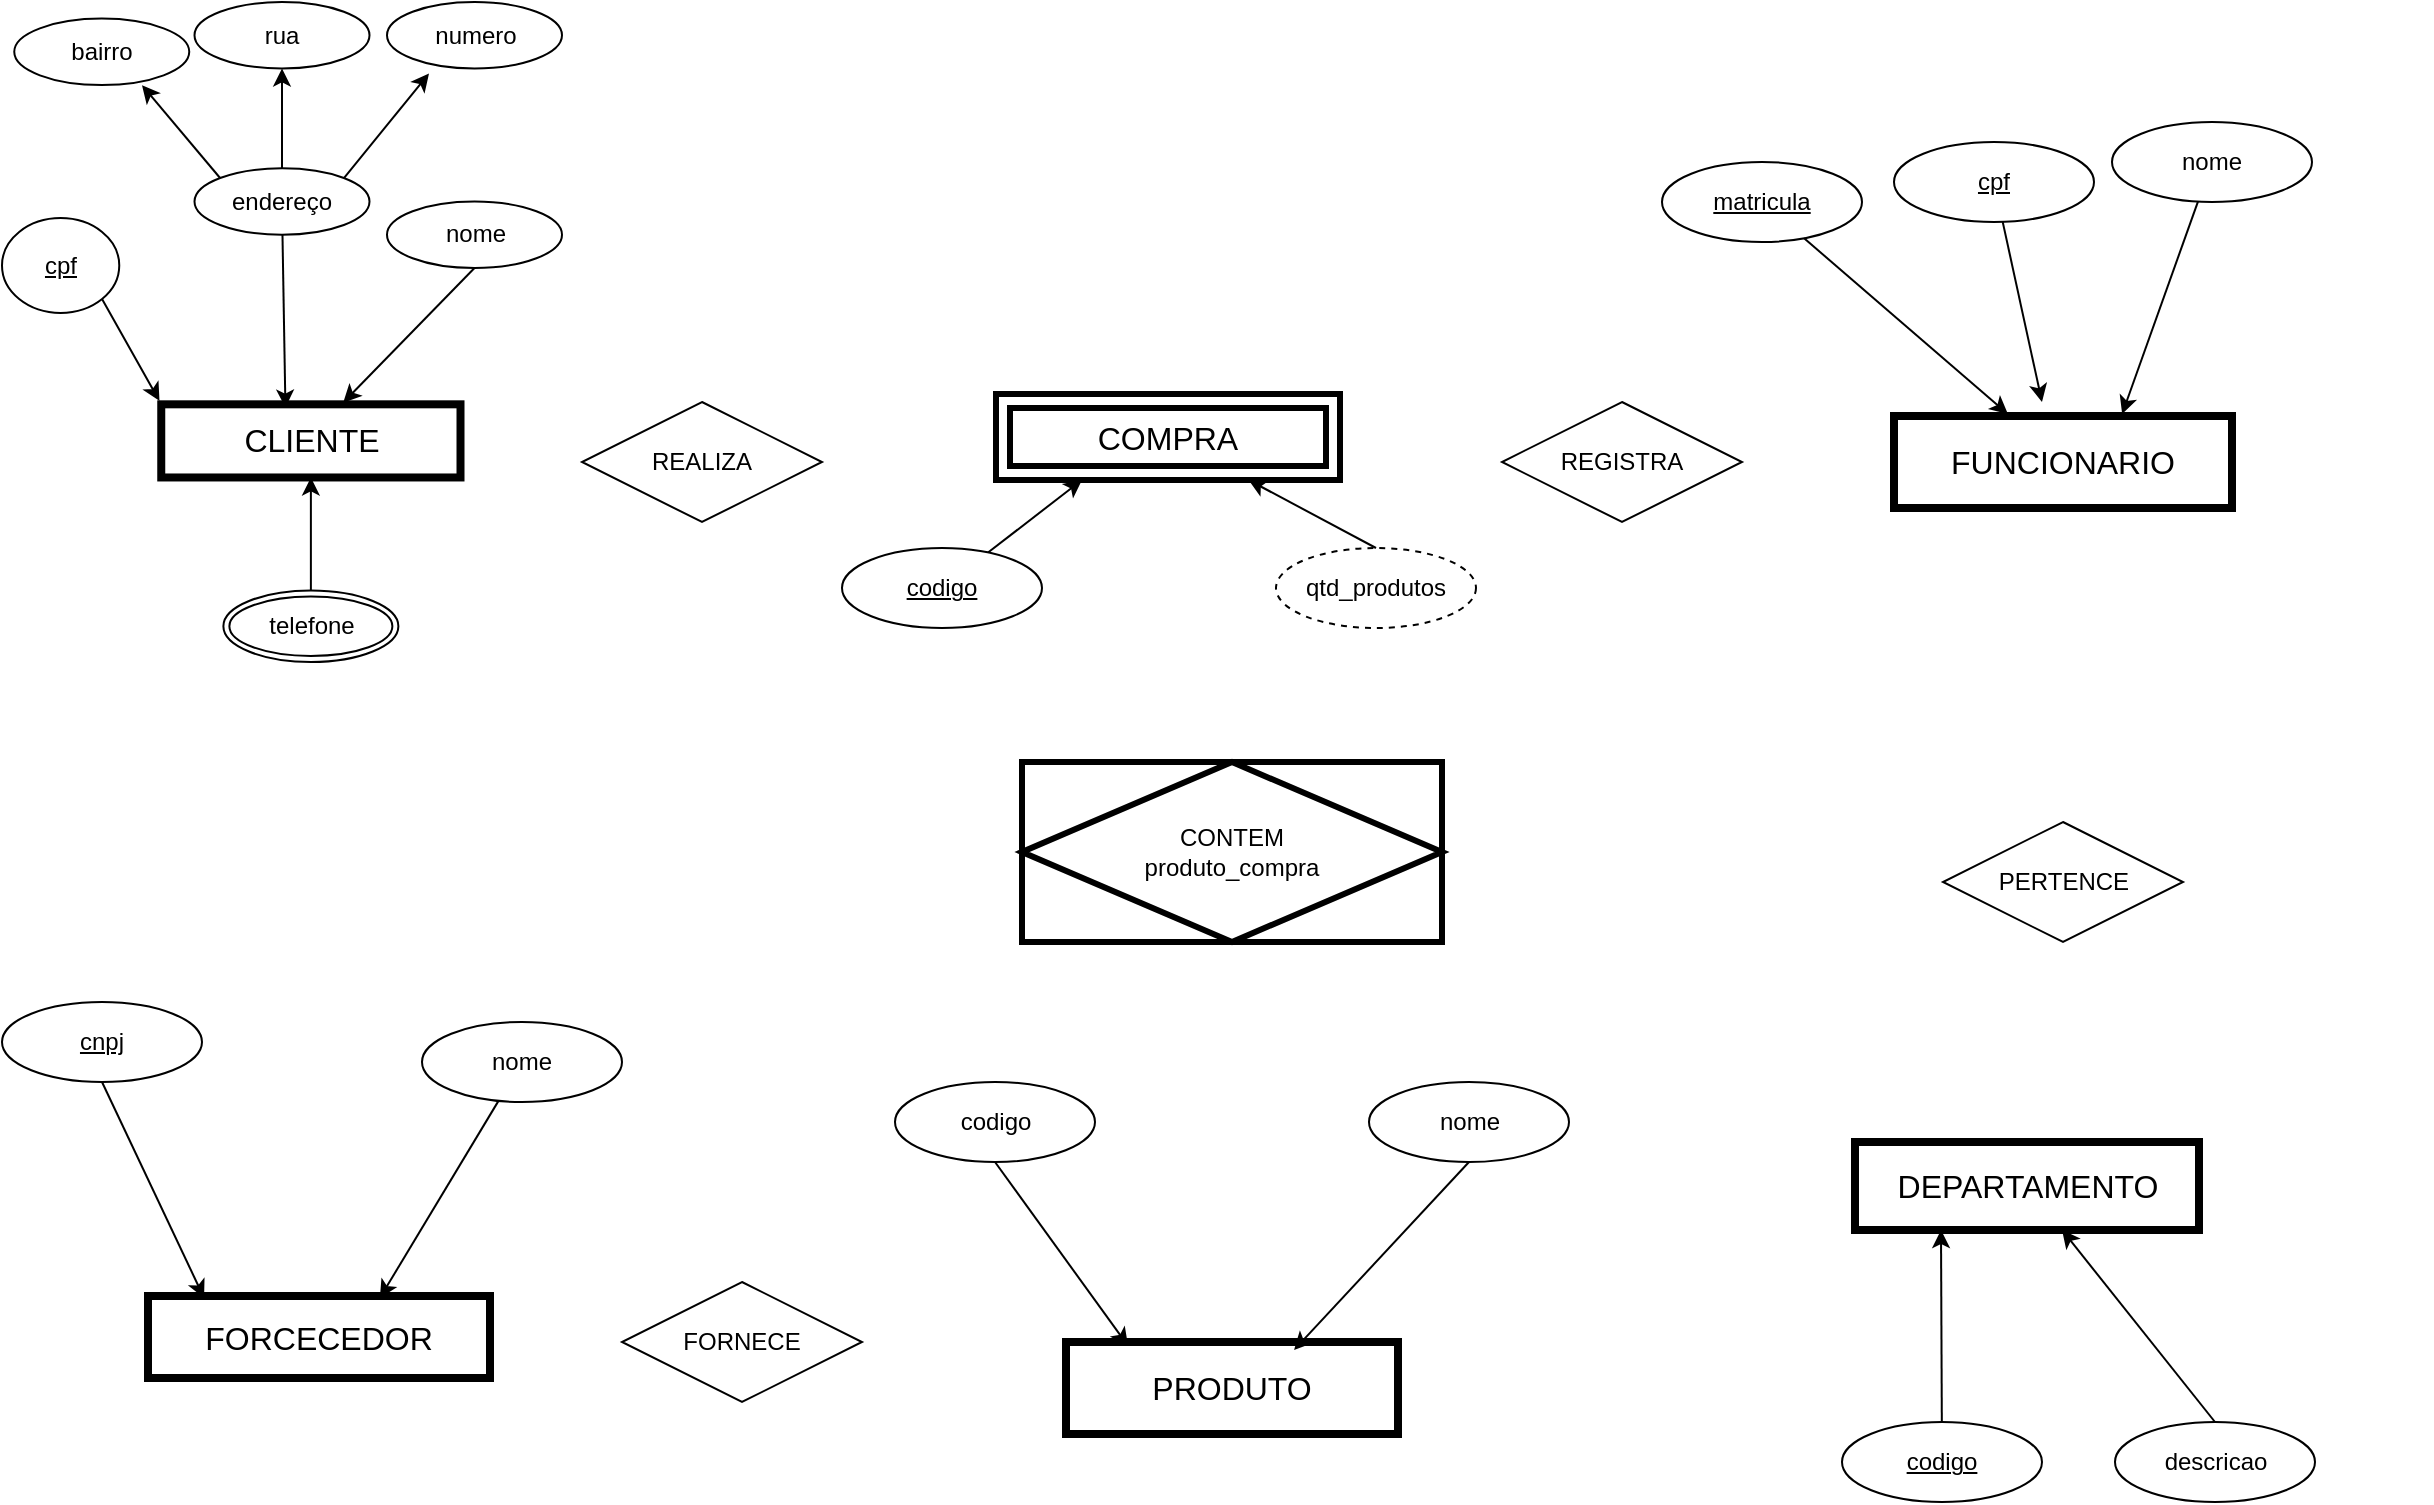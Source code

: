 <mxfile version="22.0.8" type="github">
  <diagram name="Página-1" id="37iL9LiQDWbbj8UAkV65">
    <mxGraphModel dx="2589" dy="2390" grid="1" gridSize="10" guides="1" tooltips="1" connect="0" arrows="0" fold="1" page="1" pageScale="1" pageWidth="1169" pageHeight="827" background="#ffffff" math="1" shadow="0">
      <root>
        <object label="" id="0">
          <mxCell />
        </object>
        <mxCell id="1" parent="0" />
        <mxCell id="qg_nob__O8MNy-3h3xjy-68" value="REALIZA" style="shape=rhombus;perimeter=rhombusPerimeter;whiteSpace=wrap;html=1;align=center;" parent="1" vertex="1">
          <mxGeometry x="-860" y="-1430" width="120" height="60" as="geometry" />
        </mxCell>
        <mxCell id="qg_nob__O8MNy-3h3xjy-69" value="" style="group" parent="1" vertex="1" connectable="0">
          <mxGeometry x="-1150" y="-1630" width="280" height="330" as="geometry" />
        </mxCell>
        <mxCell id="qg_nob__O8MNy-3h3xjy-42" style="edgeStyle=none;rounded=0;orthogonalLoop=1;jettySize=auto;html=1;" parent="qg_nob__O8MNy-3h3xjy-69" source="qg_nob__O8MNy-3h3xjy-2" edge="1">
          <mxGeometry relative="1" as="geometry">
            <mxPoint x="154.438" y="241.058" as="targetPoint" />
          </mxGeometry>
        </mxCell>
        <mxCell id="qg_nob__O8MNy-3h3xjy-2" value="CLIENTE" style="whiteSpace=wrap;html=1;align=center;fontSize=16;rounded=0;strokeWidth=4;" parent="qg_nob__O8MNy-3h3xjy-69" vertex="1">
          <mxGeometry x="79.625" y="201.159" width="149.625" height="36.574" as="geometry" />
        </mxCell>
        <mxCell id="qg_nob__O8MNy-3h3xjy-31" style="edgeStyle=none;rounded=0;orthogonalLoop=1;jettySize=auto;html=1;exitX=1;exitY=1;exitDx=0;exitDy=0;" parent="qg_nob__O8MNy-3h3xjy-69" source="qg_nob__O8MNy-3h3xjy-10" edge="1">
          <mxGeometry relative="1" as="geometry">
            <mxPoint x="78.75" y="199.496" as="targetPoint" />
          </mxGeometry>
        </mxCell>
        <mxCell id="qg_nob__O8MNy-3h3xjy-10" value="cpf" style="ellipse;whiteSpace=wrap;html=1;align=center;fontStyle=4;" parent="qg_nob__O8MNy-3h3xjy-69" vertex="1">
          <mxGeometry y="108.06" width="58.625" height="47.38" as="geometry" />
        </mxCell>
        <mxCell id="qg_nob__O8MNy-3h3xjy-32" style="edgeStyle=none;rounded=0;orthogonalLoop=1;jettySize=auto;html=1;exitX=0.5;exitY=1;exitDx=0;exitDy=0;entryX=0.608;entryY=-0.023;entryDx=0;entryDy=0;entryPerimeter=0;" parent="qg_nob__O8MNy-3h3xjy-69" source="qg_nob__O8MNy-3h3xjy-15" target="qg_nob__O8MNy-3h3xjy-2" edge="1">
          <mxGeometry relative="1" as="geometry">
            <mxPoint x="183.75" y="191.184" as="targetPoint" />
          </mxGeometry>
        </mxCell>
        <mxCell id="qg_nob__O8MNy-3h3xjy-15" value="nome" style="ellipse;whiteSpace=wrap;html=1;align=center;" parent="qg_nob__O8MNy-3h3xjy-69" vertex="1">
          <mxGeometry x="192.5" y="99.748" width="87.5" height="33.249" as="geometry" />
        </mxCell>
        <mxCell id="qg_nob__O8MNy-3h3xjy-43" style="edgeStyle=none;rounded=0;orthogonalLoop=1;jettySize=auto;html=1;exitX=0.5;exitY=0;exitDx=0;exitDy=0;entryX=0.5;entryY=1;entryDx=0;entryDy=0;" parent="qg_nob__O8MNy-3h3xjy-69" source="qg_nob__O8MNy-3h3xjy-20" target="qg_nob__O8MNy-3h3xjy-2" edge="1">
          <mxGeometry relative="1" as="geometry" />
        </mxCell>
        <mxCell id="qg_nob__O8MNy-3h3xjy-20" value="telefone" style="ellipse;shape=doubleEllipse;margin=3;whiteSpace=wrap;html=1;align=center;" parent="qg_nob__O8MNy-3h3xjy-69" vertex="1">
          <mxGeometry x="110.688" y="294.257" width="87.5" height="35.743" as="geometry" />
        </mxCell>
        <mxCell id="qg_nob__O8MNy-3h3xjy-34" style="edgeStyle=none;rounded=0;orthogonalLoop=1;jettySize=auto;html=1;entryX=0.415;entryY=0.045;entryDx=0;entryDy=0;entryPerimeter=0;" parent="qg_nob__O8MNy-3h3xjy-69" source="qg_nob__O8MNy-3h3xjy-27" target="qg_nob__O8MNy-3h3xjy-2" edge="1">
          <mxGeometry relative="1" as="geometry">
            <mxPoint x="140" y="191.184" as="targetPoint" />
          </mxGeometry>
        </mxCell>
        <mxCell id="qg_nob__O8MNy-3h3xjy-35" style="edgeStyle=none;rounded=0;orthogonalLoop=1;jettySize=auto;html=1;exitX=0;exitY=0;exitDx=0;exitDy=0;" parent="qg_nob__O8MNy-3h3xjy-69" source="qg_nob__O8MNy-3h3xjy-27" edge="1">
          <mxGeometry relative="1" as="geometry">
            <mxPoint x="70" y="41.562" as="targetPoint" />
          </mxGeometry>
        </mxCell>
        <mxCell id="qg_nob__O8MNy-3h3xjy-36" style="edgeStyle=none;rounded=0;orthogonalLoop=1;jettySize=auto;html=1;exitX=0.5;exitY=0;exitDx=0;exitDy=0;" parent="qg_nob__O8MNy-3h3xjy-69" source="qg_nob__O8MNy-3h3xjy-27" edge="1">
          <mxGeometry relative="1" as="geometry">
            <mxPoint x="140" y="33.249" as="targetPoint" />
          </mxGeometry>
        </mxCell>
        <mxCell id="qg_nob__O8MNy-3h3xjy-27" value="endereço" style="ellipse;whiteSpace=wrap;html=1;align=center;" parent="qg_nob__O8MNy-3h3xjy-69" vertex="1">
          <mxGeometry x="96.25" y="83.123" width="87.5" height="33.249" as="geometry" />
        </mxCell>
        <mxCell id="qg_nob__O8MNy-3h3xjy-38" value="bairro" style="ellipse;whiteSpace=wrap;html=1;align=center;" parent="qg_nob__O8MNy-3h3xjy-69" vertex="1">
          <mxGeometry x="6.125" y="8.312" width="87.5" height="33.249" as="geometry" />
        </mxCell>
        <mxCell id="qg_nob__O8MNy-3h3xjy-39" value="rua" style="ellipse;whiteSpace=wrap;html=1;align=center;" parent="qg_nob__O8MNy-3h3xjy-69" vertex="1">
          <mxGeometry x="96.25" width="87.5" height="33.249" as="geometry" />
        </mxCell>
        <mxCell id="qg_nob__O8MNy-3h3xjy-40" value="numero" style="ellipse;whiteSpace=wrap;html=1;align=center;" parent="qg_nob__O8MNy-3h3xjy-69" vertex="1">
          <mxGeometry x="192.5" width="87.5" height="33.249" as="geometry" />
        </mxCell>
        <mxCell id="qg_nob__O8MNy-3h3xjy-37" style="edgeStyle=none;rounded=0;orthogonalLoop=1;jettySize=auto;html=1;exitX=1;exitY=0;exitDx=0;exitDy=0;entryX=0.24;entryY=1.075;entryDx=0;entryDy=0;entryPerimeter=0;" parent="qg_nob__O8MNy-3h3xjy-69" source="qg_nob__O8MNy-3h3xjy-27" target="qg_nob__O8MNy-3h3xjy-40" edge="1">
          <mxGeometry relative="1" as="geometry">
            <mxPoint x="210" y="41.562" as="targetPoint" />
          </mxGeometry>
        </mxCell>
        <mxCell id="qg_nob__O8MNy-3h3xjy-70" value="" style="group" parent="1" vertex="1" connectable="0">
          <mxGeometry x="-1150" y="-1130" width="310" height="188" as="geometry" />
        </mxCell>
        <mxCell id="qg_nob__O8MNy-3h3xjy-7" value="FORCECEDOR" style="whiteSpace=wrap;html=1;align=center;fontSize=16;strokeWidth=4;" parent="qg_nob__O8MNy-3h3xjy-70" vertex="1">
          <mxGeometry x="73" y="147" width="171" height="41" as="geometry" />
        </mxCell>
        <mxCell id="qg_nob__O8MNy-3h3xjy-44" value="cnpj" style="ellipse;whiteSpace=wrap;html=1;align=center;fontStyle=4;" parent="qg_nob__O8MNy-3h3xjy-70" vertex="1">
          <mxGeometry width="100" height="40" as="geometry" />
        </mxCell>
        <mxCell id="qg_nob__O8MNy-3h3xjy-45" value="nome" style="ellipse;whiteSpace=wrap;html=1;align=center;" parent="qg_nob__O8MNy-3h3xjy-70" vertex="1">
          <mxGeometry x="210" y="10" width="100" height="40" as="geometry" />
        </mxCell>
        <mxCell id="qg_nob__O8MNy-3h3xjy-46" style="edgeStyle=none;rounded=0;orthogonalLoop=1;jettySize=auto;html=1;exitX=0.5;exitY=1;exitDx=0;exitDy=0;entryX=0.164;entryY=0.024;entryDx=0;entryDy=0;entryPerimeter=0;" parent="qg_nob__O8MNy-3h3xjy-70" source="qg_nob__O8MNy-3h3xjy-44" target="qg_nob__O8MNy-3h3xjy-7" edge="1">
          <mxGeometry relative="1" as="geometry" />
        </mxCell>
        <mxCell id="qg_nob__O8MNy-3h3xjy-47" style="edgeStyle=none;rounded=0;orthogonalLoop=1;jettySize=auto;html=1;entryX=0.678;entryY=0.024;entryDx=0;entryDy=0;entryPerimeter=0;" parent="qg_nob__O8MNy-3h3xjy-70" source="qg_nob__O8MNy-3h3xjy-45" target="qg_nob__O8MNy-3h3xjy-7" edge="1">
          <mxGeometry relative="1" as="geometry" />
        </mxCell>
        <mxCell id="qg_nob__O8MNy-3h3xjy-71" value="" style="group" parent="1" vertex="1" connectable="0">
          <mxGeometry x="-703.5" y="-1090" width="337" height="202" as="geometry" />
        </mxCell>
        <mxCell id="qg_nob__O8MNy-3h3xjy-6" value="PRODUTO" style="whiteSpace=wrap;html=1;align=center;fontSize=16;strokeWidth=4;" parent="qg_nob__O8MNy-3h3xjy-71" vertex="1">
          <mxGeometry x="85.5" y="130" width="166" height="46" as="geometry" />
        </mxCell>
        <mxCell id="qg_nob__O8MNy-3h3xjy-48" value="nome" style="ellipse;whiteSpace=wrap;html=1;align=center;" parent="qg_nob__O8MNy-3h3xjy-71" vertex="1">
          <mxGeometry x="237" width="100" height="40" as="geometry" />
        </mxCell>
        <mxCell id="qg_nob__O8MNy-3h3xjy-49" value="codigo" style="ellipse;whiteSpace=wrap;html=1;align=center;" parent="qg_nob__O8MNy-3h3xjy-71" vertex="1">
          <mxGeometry width="100" height="40" as="geometry" />
        </mxCell>
        <mxCell id="qg_nob__O8MNy-3h3xjy-50" style="edgeStyle=none;rounded=0;orthogonalLoop=1;jettySize=auto;html=1;exitX=0.5;exitY=1;exitDx=0;exitDy=0;entryX=0.187;entryY=0.043;entryDx=0;entryDy=0;entryPerimeter=0;" parent="qg_nob__O8MNy-3h3xjy-71" source="qg_nob__O8MNy-3h3xjy-49" target="qg_nob__O8MNy-3h3xjy-6" edge="1">
          <mxGeometry relative="1" as="geometry" />
        </mxCell>
        <mxCell id="qg_nob__O8MNy-3h3xjy-51" style="edgeStyle=none;rounded=0;orthogonalLoop=1;jettySize=auto;html=1;exitX=0.5;exitY=1;exitDx=0;exitDy=0;entryX=0.687;entryY=0.087;entryDx=0;entryDy=0;entryPerimeter=0;" parent="qg_nob__O8MNy-3h3xjy-71" source="qg_nob__O8MNy-3h3xjy-48" target="qg_nob__O8MNy-3h3xjy-6" edge="1">
          <mxGeometry relative="1" as="geometry" />
        </mxCell>
        <mxCell id="qg_nob__O8MNy-3h3xjy-72" value="" style="group" parent="1" vertex="1" connectable="0">
          <mxGeometry x="-230" y="-1538" width="295" height="276" as="geometry" />
        </mxCell>
        <mxCell id="qg_nob__O8MNy-3h3xjy-4" value="FUNCIONARIO" style="whiteSpace=wrap;html=1;align=center;fontSize=16;strokeWidth=4;" parent="qg_nob__O8MNy-3h3xjy-72" vertex="1">
          <mxGeometry x="26" y="115" width="169" height="46" as="geometry" />
        </mxCell>
        <mxCell id="qg_nob__O8MNy-3h3xjy-63" value="nome" style="ellipse;whiteSpace=wrap;html=1;align=center;" parent="qg_nob__O8MNy-3h3xjy-72" vertex="1">
          <mxGeometry x="135" y="-32" width="100" height="40" as="geometry" />
        </mxCell>
        <mxCell id="qg_nob__O8MNy-3h3xjy-66" style="edgeStyle=none;rounded=0;orthogonalLoop=1;jettySize=auto;html=1;entryX=0.675;entryY=-0.022;entryDx=0;entryDy=0;entryPerimeter=0;" parent="qg_nob__O8MNy-3h3xjy-72" source="qg_nob__O8MNy-3h3xjy-63" target="qg_nob__O8MNy-3h3xjy-4" edge="1">
          <mxGeometry relative="1" as="geometry" />
        </mxCell>
        <mxCell id="qg_nob__O8MNy-3h3xjy-73" value="" style="group" parent="1" vertex="1" connectable="0">
          <mxGeometry x="-713" y="-1434" width="300" height="204" as="geometry" />
        </mxCell>
        <mxCell id="qg_nob__O8MNy-3h3xjy-3" value="COMPRA" style="shape=ext;margin=3;double=1;whiteSpace=wrap;html=1;align=center;fontSize=16;strokeWidth=3;" parent="qg_nob__O8MNy-3h3xjy-73" vertex="1">
          <mxGeometry x="60" width="172" height="43" as="geometry" />
        </mxCell>
        <mxCell id="qg_nob__O8MNy-3h3xjy-59" value="codigo" style="ellipse;whiteSpace=wrap;html=1;align=center;fontStyle=4;" parent="qg_nob__O8MNy-3h3xjy-73" vertex="1">
          <mxGeometry x="-17" y="77" width="100" height="40" as="geometry" />
        </mxCell>
        <mxCell id="qg_nob__O8MNy-3h3xjy-60" style="edgeStyle=none;rounded=0;orthogonalLoop=1;jettySize=auto;html=1;entryX=0.25;entryY=1;entryDx=0;entryDy=0;" parent="qg_nob__O8MNy-3h3xjy-73" source="qg_nob__O8MNy-3h3xjy-59" target="qg_nob__O8MNy-3h3xjy-3" edge="1">
          <mxGeometry relative="1" as="geometry" />
        </mxCell>
        <mxCell id="qg_nob__O8MNy-3h3xjy-58" value="qtd_produtos" style="ellipse;whiteSpace=wrap;html=1;align=center;dashed=1;" parent="qg_nob__O8MNy-3h3xjy-73" vertex="1">
          <mxGeometry x="200" y="77" width="100" height="40" as="geometry" />
        </mxCell>
        <mxCell id="qg_nob__O8MNy-3h3xjy-61" style="edgeStyle=none;rounded=0;orthogonalLoop=1;jettySize=auto;html=1;exitX=0.5;exitY=0;exitDx=0;exitDy=0;" parent="qg_nob__O8MNy-3h3xjy-73" source="qg_nob__O8MNy-3h3xjy-58" target="qg_nob__O8MNy-3h3xjy-3" edge="1">
          <mxGeometry relative="1" as="geometry" />
        </mxCell>
        <mxCell id="qg_nob__O8MNy-3h3xjy-76" value="" style="group" parent="1" vertex="1" connectable="0">
          <mxGeometry x="-230" y="-1080" width="236.5" height="200" as="geometry" />
        </mxCell>
        <mxCell id="qg_nob__O8MNy-3h3xjy-8" value="DEPARTAMENTO" style="whiteSpace=wrap;html=1;align=center;fontSize=16;strokeWidth=4;" parent="qg_nob__O8MNy-3h3xjy-76" vertex="1">
          <mxGeometry x="6.5" y="20" width="172" height="44" as="geometry" />
        </mxCell>
        <mxCell id="qg_nob__O8MNy-3h3xjy-56" style="edgeStyle=none;rounded=0;orthogonalLoop=1;jettySize=auto;html=1;entryX=0.25;entryY=1;entryDx=0;entryDy=0;" parent="qg_nob__O8MNy-3h3xjy-76" source="qg_nob__O8MNy-3h3xjy-54" target="qg_nob__O8MNy-3h3xjy-8" edge="1">
          <mxGeometry relative="1" as="geometry" />
        </mxCell>
        <mxCell id="qg_nob__O8MNy-3h3xjy-54" value="codigo" style="ellipse;whiteSpace=wrap;html=1;align=center;fontStyle=4;" parent="qg_nob__O8MNy-3h3xjy-76" vertex="1">
          <mxGeometry y="160" width="100" height="40" as="geometry" />
        </mxCell>
        <mxCell id="qg_nob__O8MNy-3h3xjy-57" style="edgeStyle=none;rounded=0;orthogonalLoop=1;jettySize=auto;html=1;exitX=0.5;exitY=0;exitDx=0;exitDy=0;" parent="qg_nob__O8MNy-3h3xjy-76" source="qg_nob__O8MNy-3h3xjy-55" target="qg_nob__O8MNy-3h3xjy-8" edge="1">
          <mxGeometry relative="1" as="geometry" />
        </mxCell>
        <mxCell id="qg_nob__O8MNy-3h3xjy-55" value="descricao" style="ellipse;whiteSpace=wrap;html=1;align=center;" parent="qg_nob__O8MNy-3h3xjy-76" vertex="1">
          <mxGeometry x="136.5" y="160" width="100" height="40" as="geometry" />
        </mxCell>
        <mxCell id="qg_nob__O8MNy-3h3xjy-77" value="REGISTRA" style="shape=rhombus;perimeter=rhombusPerimeter;whiteSpace=wrap;html=1;align=center;" parent="1" vertex="1">
          <mxGeometry x="-400" y="-1430" width="120" height="60" as="geometry" />
        </mxCell>
        <mxCell id="qg_nob__O8MNy-3h3xjy-79" value="FORNECE" style="shape=rhombus;perimeter=rhombusPerimeter;whiteSpace=wrap;html=1;align=center;" parent="1" vertex="1">
          <mxGeometry x="-840" y="-990" width="120" height="60" as="geometry" />
        </mxCell>
        <mxCell id="qg_nob__O8MNy-3h3xjy-62" value="matricula" style="ellipse;whiteSpace=wrap;html=1;align=center;fontStyle=4;" parent="1" vertex="1">
          <mxGeometry x="-320" y="-1550" width="100" height="40" as="geometry" />
        </mxCell>
        <mxCell id="qg_nob__O8MNy-3h3xjy-65" style="edgeStyle=none;rounded=0;orthogonalLoop=1;jettySize=auto;html=1;entryX=0.337;entryY=-0.022;entryDx=0;entryDy=0;entryPerimeter=0;" parent="1" source="qg_nob__O8MNy-3h3xjy-62" target="qg_nob__O8MNy-3h3xjy-4" edge="1">
          <mxGeometry relative="1" as="geometry" />
        </mxCell>
        <mxCell id="qg_nob__O8MNy-3h3xjy-83" style="edgeStyle=none;rounded=0;orthogonalLoop=1;jettySize=auto;html=1;" parent="1" source="qg_nob__O8MNy-3h3xjy-81" edge="1">
          <mxGeometry relative="1" as="geometry">
            <mxPoint x="-130" y="-1430" as="targetPoint" />
          </mxGeometry>
        </mxCell>
        <mxCell id="qg_nob__O8MNy-3h3xjy-81" value="cpf" style="ellipse;whiteSpace=wrap;html=1;align=center;fontStyle=4;" parent="1" vertex="1">
          <mxGeometry x="-204" y="-1560" width="100" height="40" as="geometry" />
        </mxCell>
        <mxCell id="qg_nob__O8MNy-3h3xjy-78" value="PERTENCE" style="shape=rhombus;perimeter=rhombusPerimeter;whiteSpace=wrap;html=1;align=center;" parent="1" vertex="1">
          <mxGeometry x="-179.5" y="-1220" width="120" height="60" as="geometry" />
        </mxCell>
        <mxCell id="qg_nob__O8MNy-3h3xjy-85" value="CONTEM&lt;br&gt;produto_compra" style="shape=associativeEntity;whiteSpace=wrap;html=1;align=center;strokeWidth=3;" parent="1" vertex="1">
          <mxGeometry x="-640" y="-1250" width="210" height="90" as="geometry" />
        </mxCell>
      </root>
    </mxGraphModel>
  </diagram>
</mxfile>
